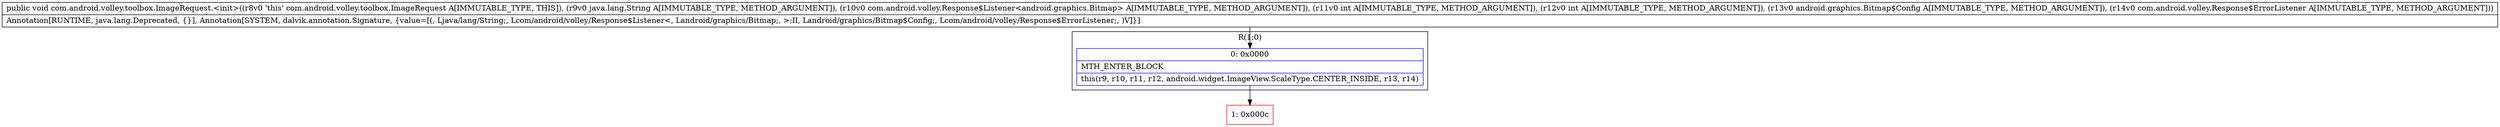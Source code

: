 digraph "CFG forcom.android.volley.toolbox.ImageRequest.\<init\>(Ljava\/lang\/String;Lcom\/android\/volley\/Response$Listener;IILandroid\/graphics\/Bitmap$Config;Lcom\/android\/volley\/Response$ErrorListener;)V" {
subgraph cluster_Region_544515693 {
label = "R(1:0)";
node [shape=record,color=blue];
Node_0 [shape=record,label="{0\:\ 0x0000|MTH_ENTER_BLOCK\l|this(r9, r10, r11, r12, android.widget.ImageView.ScaleType.CENTER_INSIDE, r13, r14)\l}"];
}
Node_1 [shape=record,color=red,label="{1\:\ 0x000c}"];
MethodNode[shape=record,label="{public void com.android.volley.toolbox.ImageRequest.\<init\>((r8v0 'this' com.android.volley.toolbox.ImageRequest A[IMMUTABLE_TYPE, THIS]), (r9v0 java.lang.String A[IMMUTABLE_TYPE, METHOD_ARGUMENT]), (r10v0 com.android.volley.Response$Listener\<android.graphics.Bitmap\> A[IMMUTABLE_TYPE, METHOD_ARGUMENT]), (r11v0 int A[IMMUTABLE_TYPE, METHOD_ARGUMENT]), (r12v0 int A[IMMUTABLE_TYPE, METHOD_ARGUMENT]), (r13v0 android.graphics.Bitmap$Config A[IMMUTABLE_TYPE, METHOD_ARGUMENT]), (r14v0 com.android.volley.Response$ErrorListener A[IMMUTABLE_TYPE, METHOD_ARGUMENT]))  | Annotation[RUNTIME, java.lang.Deprecated, \{\}], Annotation[SYSTEM, dalvik.annotation.Signature, \{value=[(, Ljava\/lang\/String;, Lcom\/android\/volley\/Response$Listener\<, Landroid\/graphics\/Bitmap;, \>;II, Landroid\/graphics\/Bitmap$Config;, Lcom\/android\/volley\/Response$ErrorListener;, )V]\}]\l}"];
MethodNode -> Node_0;
Node_0 -> Node_1;
}

